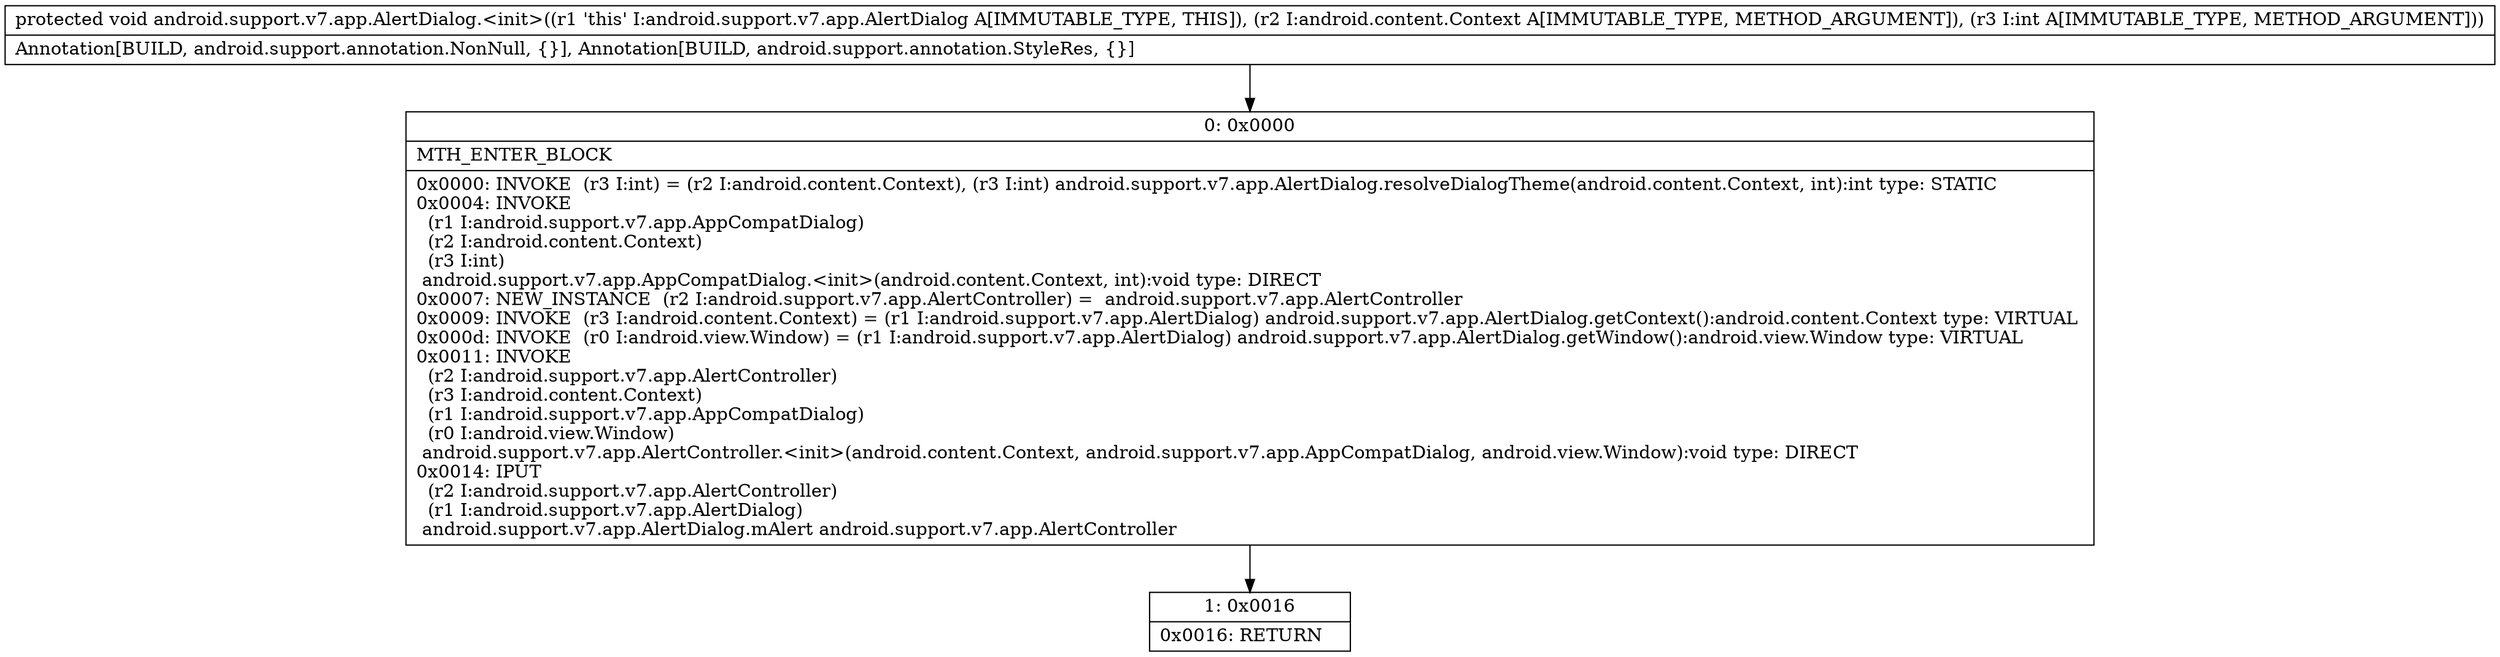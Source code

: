 digraph "CFG forandroid.support.v7.app.AlertDialog.\<init\>(Landroid\/content\/Context;I)V" {
Node_0 [shape=record,label="{0\:\ 0x0000|MTH_ENTER_BLOCK\l|0x0000: INVOKE  (r3 I:int) = (r2 I:android.content.Context), (r3 I:int) android.support.v7.app.AlertDialog.resolveDialogTheme(android.content.Context, int):int type: STATIC \l0x0004: INVOKE  \l  (r1 I:android.support.v7.app.AppCompatDialog)\l  (r2 I:android.content.Context)\l  (r3 I:int)\l android.support.v7.app.AppCompatDialog.\<init\>(android.content.Context, int):void type: DIRECT \l0x0007: NEW_INSTANCE  (r2 I:android.support.v7.app.AlertController) =  android.support.v7.app.AlertController \l0x0009: INVOKE  (r3 I:android.content.Context) = (r1 I:android.support.v7.app.AlertDialog) android.support.v7.app.AlertDialog.getContext():android.content.Context type: VIRTUAL \l0x000d: INVOKE  (r0 I:android.view.Window) = (r1 I:android.support.v7.app.AlertDialog) android.support.v7.app.AlertDialog.getWindow():android.view.Window type: VIRTUAL \l0x0011: INVOKE  \l  (r2 I:android.support.v7.app.AlertController)\l  (r3 I:android.content.Context)\l  (r1 I:android.support.v7.app.AppCompatDialog)\l  (r0 I:android.view.Window)\l android.support.v7.app.AlertController.\<init\>(android.content.Context, android.support.v7.app.AppCompatDialog, android.view.Window):void type: DIRECT \l0x0014: IPUT  \l  (r2 I:android.support.v7.app.AlertController)\l  (r1 I:android.support.v7.app.AlertDialog)\l android.support.v7.app.AlertDialog.mAlert android.support.v7.app.AlertController \l}"];
Node_1 [shape=record,label="{1\:\ 0x0016|0x0016: RETURN   \l}"];
MethodNode[shape=record,label="{protected void android.support.v7.app.AlertDialog.\<init\>((r1 'this' I:android.support.v7.app.AlertDialog A[IMMUTABLE_TYPE, THIS]), (r2 I:android.content.Context A[IMMUTABLE_TYPE, METHOD_ARGUMENT]), (r3 I:int A[IMMUTABLE_TYPE, METHOD_ARGUMENT]))  | Annotation[BUILD, android.support.annotation.NonNull, \{\}], Annotation[BUILD, android.support.annotation.StyleRes, \{\}]\l}"];
MethodNode -> Node_0;
Node_0 -> Node_1;
}

